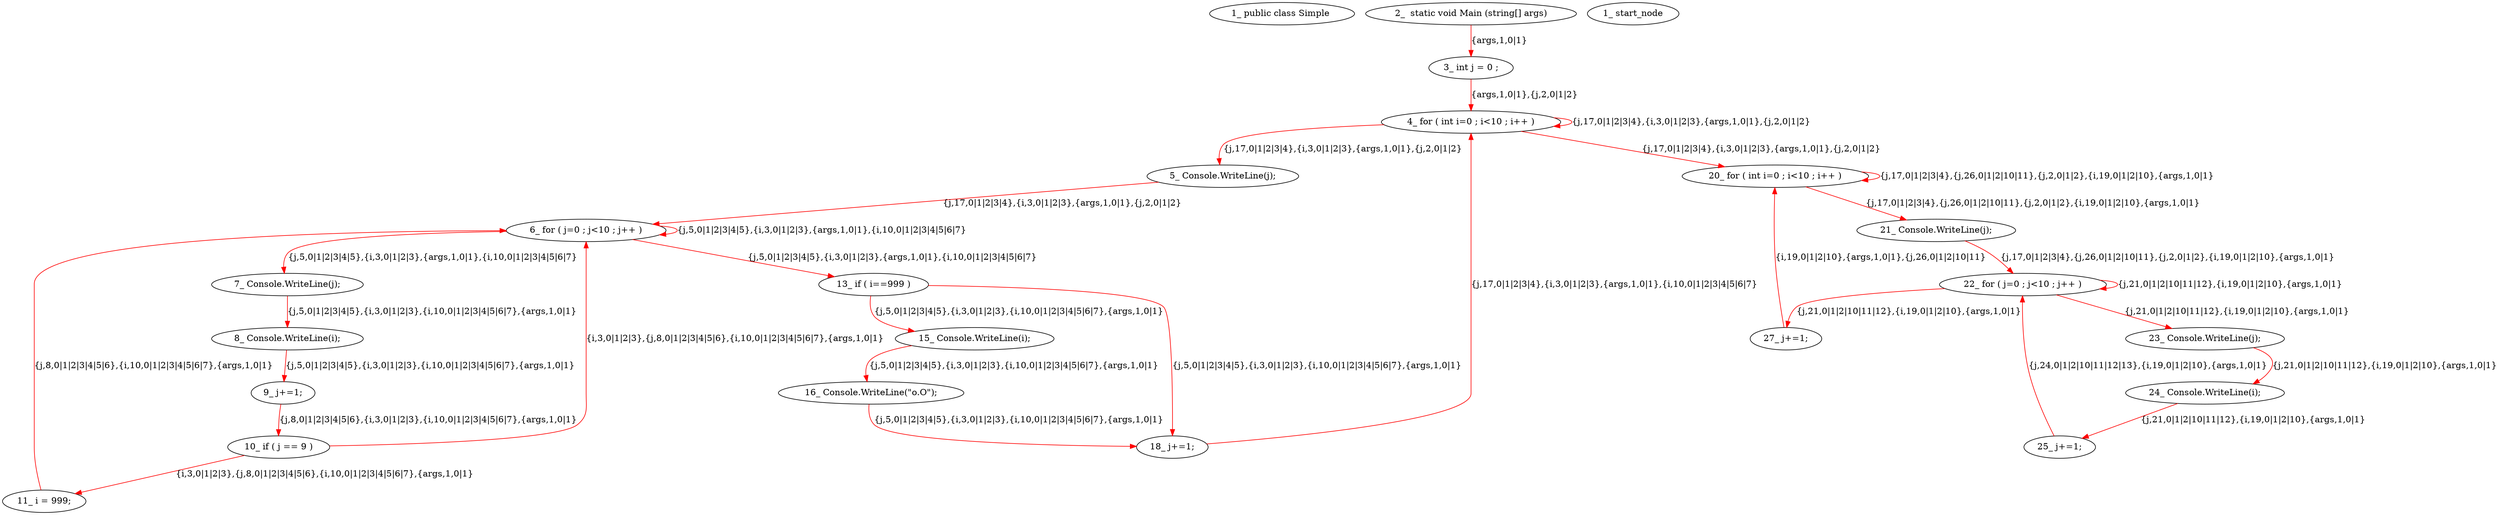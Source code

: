 digraph  {
6 [label="1_\ public\ class\ Simple\ ", type_label=class_declaration];
10 [label="2_\ \ static\ void\ Main\ \(string\[\]\ args\)", type_label=method_declaration];
21 [label="3_\ int\ j\ =\ 0\ ;", type_label=local_declaration];
28 [label="4_\ for\ \(\ int\ i=0\ ;\ i<10\ ;\ i\+\+\ \)", type_label=for];
41 [label="5_\ Console\.WriteLine\(j\);", type_label=expression_statement];
49 [label="6_\ for\ \(\ j=0\ ;\ j<10\ ;\ j\+\+\ \)", type_label=for];
60 [label="7_\ Console\.WriteLine\(j\);", type_label=expression_statement];
68 [label="8_\ Console\.WriteLine\(i\);", type_label=expression_statement];
76 [label="9_\ j\+=1;", type_label=expression_statement];
81 [label="10_\ if\ \(\ j\ ==\ 9\ \)", type_label=if];
85 [label="11_\ i\ =\ 999;", type_label=expression_statement];
90 [label="13_\ if\ \(\ i==999\ \)", type_label=if];
95 [label="15_\ Console\.WriteLine\(i\);", type_label=expression_statement];
103 [label="16_\ Console\.WriteLine\(\"o\.O\"\);", type_label=expression_statement];
111 [label="18_\ j\+=1;", type_label=expression_statement];
116 [label="20_\ for\ \(\ int\ i=0\ ;\ i<10\ ;\ i\+\+\ \)", type_label=for];
129 [label="21_\ Console\.WriteLine\(j\);", type_label=expression_statement];
137 [label="22_\ for\ \(\ j=0\ ;\ j<10\ ;\ j\+\+\ \)", type_label=for];
148 [label="23_\ Console\.WriteLine\(j\);", type_label=expression_statement];
156 [label="24_\ Console\.WriteLine\(i\);", type_label=expression_statement];
164 [label="25_\ j\+=1;", type_label=expression_statement];
169 [label="27_\ j\+=1;", type_label=expression_statement];
1 [label="1_\ start_node", type_label=start];
10 -> 21  [color=red, controlflow_type=first_next_line, edge_type=CFG_edge, key=0, label="{args,1,0|1}"];
21 -> 28  [color=red, controlflow_type="next_line 1", edge_type=CFG_edge, key=0, label="{args,1,0|1},{j,2,0|1|2}"];
28 -> 41  [color=red, controlflow_type=pos_next, edge_type=CFG_edge, key=0, label="{j,17,0|1|2|3|4},{i,3,0|1|2|3},{args,1,0|1},{j,2,0|1|2}"];
28 -> 116  [color=red, controlflow_type=neg_next, edge_type=CFG_edge, key=0, label="{j,17,0|1|2|3|4},{i,3,0|1|2|3},{args,1,0|1},{j,2,0|1|2}"];
28 -> 28  [color=red, controlflow_type=loop_update, edge_type=CFG_edge, key=0, label="{j,17,0|1|2|3|4},{i,3,0|1|2|3},{args,1,0|1},{j,2,0|1|2}"];
41 -> 49  [color=red, controlflow_type="next_line 1", edge_type=CFG_edge, key=0, label="{j,17,0|1|2|3|4},{i,3,0|1|2|3},{args,1,0|1},{j,2,0|1|2}"];
49 -> 60  [color=red, controlflow_type=pos_next, edge_type=CFG_edge, key=0, label="{j,5,0|1|2|3|4|5},{i,3,0|1|2|3},{args,1,0|1},{i,10,0|1|2|3|4|5|6|7}"];
49 -> 90  [color=red, controlflow_type=neg_next, edge_type=CFG_edge, key=0, label="{j,5,0|1|2|3|4|5},{i,3,0|1|2|3},{args,1,0|1},{i,10,0|1|2|3|4|5|6|7}"];
49 -> 49  [color=red, controlflow_type=loop_update, edge_type=CFG_edge, key=0, label="{j,5,0|1|2|3|4|5},{i,3,0|1|2|3},{args,1,0|1},{i,10,0|1|2|3|4|5|6|7}"];
60 -> 68  [color=red, controlflow_type="next_line 1", edge_type=CFG_edge, key=0, label="{j,5,0|1|2|3|4|5},{i,3,0|1|2|3},{i,10,0|1|2|3|4|5|6|7},{args,1,0|1}"];
68 -> 76  [color=red, controlflow_type="next_line 1", edge_type=CFG_edge, key=0, label="{j,5,0|1|2|3|4|5},{i,3,0|1|2|3},{i,10,0|1|2|3|4|5|6|7},{args,1,0|1}"];
76 -> 81  [color=red, controlflow_type="next_line 1", edge_type=CFG_edge, key=0, label="{j,8,0|1|2|3|4|5|6},{i,3,0|1|2|3},{i,10,0|1|2|3|4|5|6|7},{args,1,0|1}"];
81 -> 85  [color=red, controlflow_type=pos_next, edge_type=CFG_edge, key=0, label="{i,3,0|1|2|3},{j,8,0|1|2|3|4|5|6},{i,10,0|1|2|3|4|5|6|7},{args,1,0|1}"];
81 -> 49  [color=red, controlflow_type=next_line, edge_type=CFG_edge, key=0, label="{i,3,0|1|2|3},{j,8,0|1|2|3|4|5|6},{i,10,0|1|2|3|4|5|6|7},{args,1,0|1}"];
85 -> 49  [color=red, controlflow_type=next_line, edge_type=CFG_edge, key=0, label="{j,8,0|1|2|3|4|5|6},{i,10,0|1|2|3|4|5|6|7},{args,1,0|1}"];
90 -> 95  [color=red, controlflow_type=pos_next, edge_type=CFG_edge, key=0, label="{j,5,0|1|2|3|4|5},{i,3,0|1|2|3},{i,10,0|1|2|3|4|5|6|7},{args,1,0|1}"];
90 -> 111  [color=red, controlflow_type=next_line, edge_type=CFG_edge, key=0, label="{j,5,0|1|2|3|4|5},{i,3,0|1|2|3},{i,10,0|1|2|3|4|5|6|7},{args,1,0|1}"];
95 -> 103  [color=red, controlflow_type="next_line 1", edge_type=CFG_edge, key=0, label="{j,5,0|1|2|3|4|5},{i,3,0|1|2|3},{i,10,0|1|2|3|4|5|6|7},{args,1,0|1}"];
103 -> 111  [color=red, controlflow_type=next_line, edge_type=CFG_edge, key=0, label="{j,5,0|1|2|3|4|5},{i,3,0|1|2|3},{i,10,0|1|2|3|4|5|6|7},{args,1,0|1}"];
111 -> 28  [color=red, controlflow_type=loop_control, edge_type=CFG_edge, key=0, label="{j,17,0|1|2|3|4},{i,3,0|1|2|3},{args,1,0|1},{i,10,0|1|2|3|4|5|6|7}"];
116 -> 129  [color=red, controlflow_type=pos_next, edge_type=CFG_edge, key=0, label="{j,17,0|1|2|3|4},{j,26,0|1|2|10|11},{j,2,0|1|2},{i,19,0|1|2|10},{args,1,0|1}"];
116 -> 116  [color=red, controlflow_type=loop_update, edge_type=CFG_edge, key=0, label="{j,17,0|1|2|3|4},{j,26,0|1|2|10|11},{j,2,0|1|2},{i,19,0|1|2|10},{args,1,0|1}"];
129 -> 137  [color=red, controlflow_type="next_line 1", edge_type=CFG_edge, key=0, label="{j,17,0|1|2|3|4},{j,26,0|1|2|10|11},{j,2,0|1|2},{i,19,0|1|2|10},{args,1,0|1}"];
137 -> 148  [color=red, controlflow_type=pos_next, edge_type=CFG_edge, key=0, label="{j,21,0|1|2|10|11|12},{i,19,0|1|2|10},{args,1,0|1}"];
137 -> 169  [color=red, controlflow_type=neg_next, edge_type=CFG_edge, key=0, label="{j,21,0|1|2|10|11|12},{i,19,0|1|2|10},{args,1,0|1}"];
137 -> 137  [color=red, controlflow_type=loop_update, edge_type=CFG_edge, key=0, label="{j,21,0|1|2|10|11|12},{i,19,0|1|2|10},{args,1,0|1}"];
148 -> 156  [color=red, controlflow_type="next_line 1", edge_type=CFG_edge, key=0, label="{j,21,0|1|2|10|11|12},{i,19,0|1|2|10},{args,1,0|1}"];
156 -> 164  [color=red, controlflow_type="next_line 1", edge_type=CFG_edge, key=0, label="{j,21,0|1|2|10|11|12},{i,19,0|1|2|10},{args,1,0|1}"];
164 -> 137  [color=red, controlflow_type=loop_control, edge_type=CFG_edge, key=0, label="{j,24,0|1|2|10|11|12|13},{i,19,0|1|2|10},{args,1,0|1}"];
169 -> 116  [color=red, controlflow_type=loop_control, edge_type=CFG_edge, key=0, label="{i,19,0|1|2|10},{args,1,0|1},{j,26,0|1|2|10|11}"];
}
